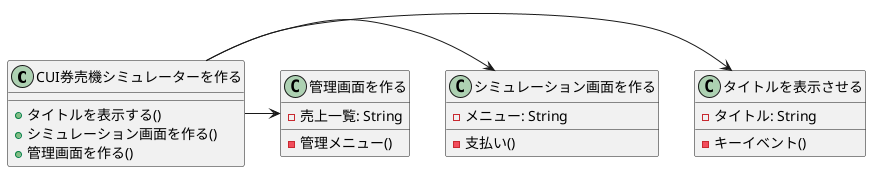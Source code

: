 @startuml CUI券売機シミュレーターを作る

' タイトル
class "CUI券売機シミュレーターを作る" as Project{
    +タイトルを表示する()
    +シミュレーション画面を作る()
    +管理画面を作る()
}

' タスク
class "タイトルを表示させる" as DisplayTitle{
    -タイトル: String
    -キーイベント()
}
class "シミュレーション画面を作る" as SimulationScreen{
    -メニュー: String
    -支払い()
}
class "管理画面を作る" as AdminScreen{
    -売上一覧: String
    -管理メニュー()
}

' 依存関係を示す
Project -> DisplayTitle
Project -> SimulationScreen
Project -> AdminScreen

@enduml
